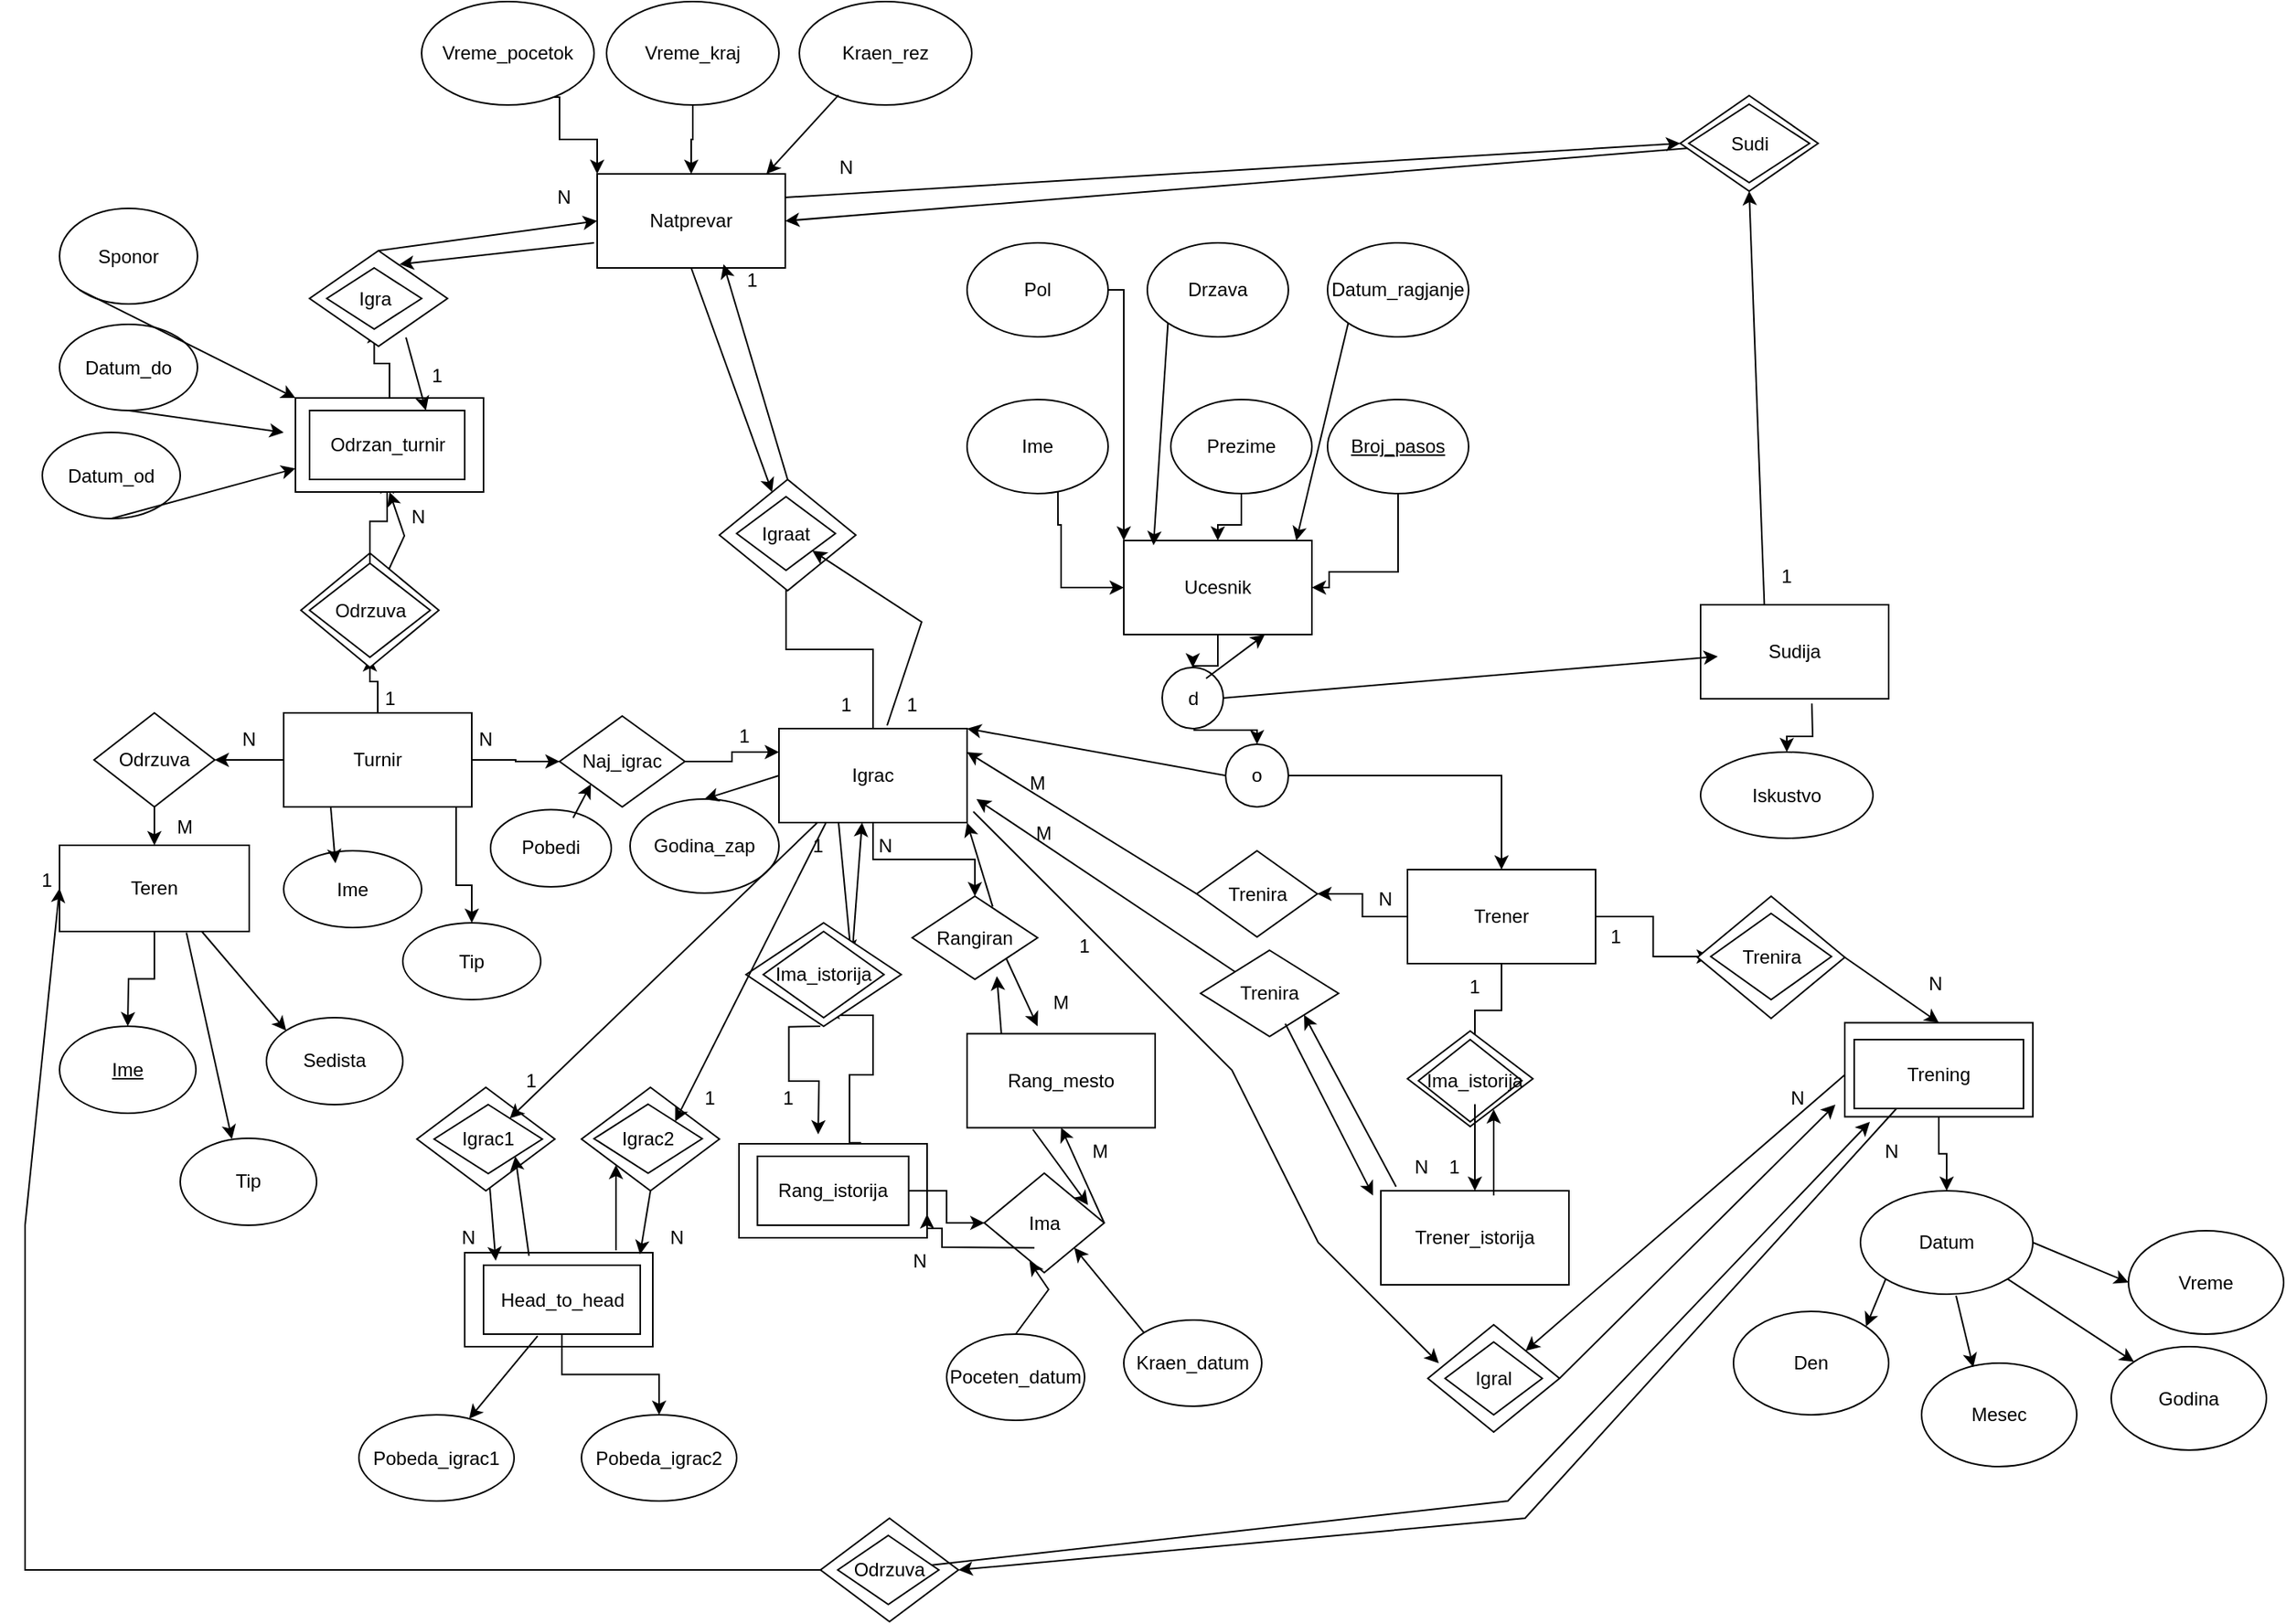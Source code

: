<mxfile version="24.8.3">
  <diagram name="Page-1" id="XAHnvTei2YGS_CoMUAeI">
    <mxGraphModel dx="5060" dy="868" grid="1" gridSize="11" guides="1" tooltips="1" connect="1" arrows="1" fold="1" page="1" pageScale="1" pageWidth="3300" pageHeight="2339" math="0" shadow="0">
      <root>
        <mxCell id="0" />
        <mxCell id="1" parent="0" />
        <mxCell id="8D82hLowt5-AXNt8W5h0-10" value="" style="edgeStyle=orthogonalEdgeStyle;rounded=0;orthogonalLoop=1;jettySize=auto;html=1;" edge="1" parent="1" source="9cVWXjBC3aL5t_oa88PG-2" target="8D82hLowt5-AXNt8W5h0-9">
          <mxGeometry relative="1" as="geometry" />
        </mxCell>
        <mxCell id="9cVWXjBC3aL5t_oa88PG-2" value="Ucesnik" style="rounded=0;whiteSpace=wrap;html=1;" parent="1" vertex="1">
          <mxGeometry x="701" y="344" width="120" height="60" as="geometry" />
        </mxCell>
        <mxCell id="9cVWXjBC3aL5t_oa88PG-13" value="" style="edgeStyle=orthogonalEdgeStyle;rounded=0;orthogonalLoop=1;jettySize=auto;html=1;entryX=0;entryY=0.5;entryDx=0;entryDy=0;exitX=0.644;exitY=0.95;exitDx=0;exitDy=0;exitPerimeter=0;" parent="1" source="9cVWXjBC3aL5t_oa88PG-4" target="9cVWXjBC3aL5t_oa88PG-2" edge="1">
          <mxGeometry relative="1" as="geometry">
            <mxPoint x="646" y="394" as="targetPoint" />
            <Array as="points">
              <mxPoint x="659" y="334" />
              <mxPoint x="661" y="334" />
              <mxPoint x="661" y="374" />
            </Array>
          </mxGeometry>
        </mxCell>
        <mxCell id="9cVWXjBC3aL5t_oa88PG-4" value="Ime" style="ellipse;whiteSpace=wrap;html=1;" parent="1" vertex="1">
          <mxGeometry x="601" y="254" width="90" height="60" as="geometry" />
        </mxCell>
        <mxCell id="9cVWXjBC3aL5t_oa88PG-14" value="" style="edgeStyle=orthogonalEdgeStyle;rounded=0;orthogonalLoop=1;jettySize=auto;html=1;" parent="1" source="9cVWXjBC3aL5t_oa88PG-5" target="9cVWXjBC3aL5t_oa88PG-2" edge="1">
          <mxGeometry relative="1" as="geometry" />
        </mxCell>
        <mxCell id="9cVWXjBC3aL5t_oa88PG-5" value="Prezime" style="ellipse;whiteSpace=wrap;html=1;" parent="1" vertex="1">
          <mxGeometry x="731" y="254" width="90" height="60" as="geometry" />
        </mxCell>
        <mxCell id="9cVWXjBC3aL5t_oa88PG-6" value="Datum_ragjanje" style="ellipse;whiteSpace=wrap;html=1;" parent="1" vertex="1">
          <mxGeometry x="831" y="154" width="90" height="60" as="geometry" />
        </mxCell>
        <mxCell id="9cVWXjBC3aL5t_oa88PG-17" value="" style="edgeStyle=orthogonalEdgeStyle;rounded=0;orthogonalLoop=1;jettySize=auto;html=1;exitX=0.5;exitY=1;exitDx=0;exitDy=0;entryX=1;entryY=0.5;entryDx=0;entryDy=0;" parent="1" source="9cVWXjBC3aL5t_oa88PG-7" target="9cVWXjBC3aL5t_oa88PG-2" edge="1">
          <mxGeometry relative="1" as="geometry">
            <mxPoint x="831" y="374" as="targetPoint" />
            <Array as="points">
              <mxPoint x="876" y="364" />
              <mxPoint x="832" y="364" />
              <mxPoint x="832" y="374" />
            </Array>
          </mxGeometry>
        </mxCell>
        <mxCell id="9cVWXjBC3aL5t_oa88PG-7" value="&lt;u&gt;Broj_pasos&lt;/u&gt;" style="ellipse;whiteSpace=wrap;html=1;strokeColor=#000000;" parent="1" vertex="1">
          <mxGeometry x="831" y="254" width="90" height="60" as="geometry" />
        </mxCell>
        <mxCell id="9cVWXjBC3aL5t_oa88PG-19" value="" style="edgeStyle=orthogonalEdgeStyle;rounded=0;orthogonalLoop=1;jettySize=auto;html=1;entryX=0;entryY=0;entryDx=0;entryDy=0;" parent="1" source="9cVWXjBC3aL5t_oa88PG-8" target="9cVWXjBC3aL5t_oa88PG-2" edge="1">
          <mxGeometry relative="1" as="geometry">
            <Array as="points">
              <mxPoint x="701" y="184" />
            </Array>
          </mxGeometry>
        </mxCell>
        <mxCell id="9cVWXjBC3aL5t_oa88PG-8" value="Pol" style="ellipse;whiteSpace=wrap;html=1;" parent="1" vertex="1">
          <mxGeometry x="601" y="154" width="90" height="60" as="geometry" />
        </mxCell>
        <mxCell id="9cVWXjBC3aL5t_oa88PG-9" value="Drzava" style="ellipse;whiteSpace=wrap;html=1;" parent="1" vertex="1">
          <mxGeometry x="716" y="154" width="90" height="60" as="geometry" />
        </mxCell>
        <mxCell id="9cVWXjBC3aL5t_oa88PG-21" value="" style="endArrow=classic;html=1;rounded=0;exitX=0;exitY=1;exitDx=0;exitDy=0;entryX=0.917;entryY=0;entryDx=0;entryDy=0;entryPerimeter=0;" parent="1" source="9cVWXjBC3aL5t_oa88PG-6" target="9cVWXjBC3aL5t_oa88PG-2" edge="1">
          <mxGeometry width="50" height="50" relative="1" as="geometry">
            <mxPoint x="761" y="364" as="sourcePoint" />
            <mxPoint x="811" y="314" as="targetPoint" />
          </mxGeometry>
        </mxCell>
        <mxCell id="9cVWXjBC3aL5t_oa88PG-22" value="" style="endArrow=classic;html=1;rounded=0;exitX=0;exitY=1;exitDx=0;exitDy=0;entryX=0.158;entryY=0.05;entryDx=0;entryDy=0;entryPerimeter=0;" parent="1" source="9cVWXjBC3aL5t_oa88PG-9" target="9cVWXjBC3aL5t_oa88PG-2" edge="1">
          <mxGeometry width="50" height="50" relative="1" as="geometry">
            <mxPoint x="761" y="364" as="sourcePoint" />
            <mxPoint x="811" y="314" as="targetPoint" />
          </mxGeometry>
        </mxCell>
        <mxCell id="8D82hLowt5-AXNt8W5h0-17" value="" style="edgeStyle=orthogonalEdgeStyle;rounded=0;orthogonalLoop=1;jettySize=auto;html=1;" edge="1" parent="1" source="9cVWXjBC3aL5t_oa88PG-23" target="8D82hLowt5-AXNt8W5h0-16">
          <mxGeometry relative="1" as="geometry" />
        </mxCell>
        <mxCell id="8D82hLowt5-AXNt8W5h0-167" value="" style="edgeStyle=orthogonalEdgeStyle;rounded=0;orthogonalLoop=1;jettySize=auto;html=1;" edge="1" parent="1" source="9cVWXjBC3aL5t_oa88PG-23" target="8D82hLowt5-AXNt8W5h0-166">
          <mxGeometry relative="1" as="geometry" />
        </mxCell>
        <mxCell id="9cVWXjBC3aL5t_oa88PG-23" value="Igrac" style="rounded=0;whiteSpace=wrap;html=1;" parent="1" vertex="1">
          <mxGeometry x="481" y="464" width="120" height="60" as="geometry" />
        </mxCell>
        <mxCell id="8D82hLowt5-AXNt8W5h0-78" value="" style="edgeStyle=orthogonalEdgeStyle;rounded=0;orthogonalLoop=1;jettySize=auto;html=1;" edge="1" parent="1" source="9cVWXjBC3aL5t_oa88PG-24" target="8D82hLowt5-AXNt8W5h0-77">
          <mxGeometry relative="1" as="geometry" />
        </mxCell>
        <mxCell id="8D82hLowt5-AXNt8W5h0-83" value="" style="edgeStyle=orthogonalEdgeStyle;rounded=0;orthogonalLoop=1;jettySize=auto;html=1;" edge="1" parent="1" source="9cVWXjBC3aL5t_oa88PG-24" target="8D82hLowt5-AXNt8W5h0-74">
          <mxGeometry relative="1" as="geometry" />
        </mxCell>
        <mxCell id="8D82hLowt5-AXNt8W5h0-215" value="" style="edgeStyle=orthogonalEdgeStyle;rounded=0;orthogonalLoop=1;jettySize=auto;html=1;" edge="1" parent="1" source="9cVWXjBC3aL5t_oa88PG-24" target="8D82hLowt5-AXNt8W5h0-214">
          <mxGeometry relative="1" as="geometry" />
        </mxCell>
        <mxCell id="9cVWXjBC3aL5t_oa88PG-24" value="Trener" style="rounded=0;whiteSpace=wrap;html=1;" parent="1" vertex="1">
          <mxGeometry x="882" y="554" width="120" height="60" as="geometry" />
        </mxCell>
        <mxCell id="8D82hLowt5-AXNt8W5h0-95" value="" style="edgeStyle=orthogonalEdgeStyle;rounded=0;orthogonalLoop=1;jettySize=auto;html=1;" edge="1" parent="1" target="8D82hLowt5-AXNt8W5h0-94">
          <mxGeometry relative="1" as="geometry">
            <mxPoint x="1140" y="448" as="sourcePoint" />
          </mxGeometry>
        </mxCell>
        <mxCell id="9cVWXjBC3aL5t_oa88PG-25" value="Sudija" style="rounded=0;whiteSpace=wrap;html=1;" parent="1" vertex="1">
          <mxGeometry x="1069" y="385" width="120" height="60" as="geometry" />
        </mxCell>
        <mxCell id="9cVWXjBC3aL5t_oa88PG-26" value="Godina_zap" style="ellipse;whiteSpace=wrap;html=1;" parent="1" vertex="1">
          <mxGeometry x="386" y="509" width="95" height="60" as="geometry" />
        </mxCell>
        <mxCell id="8D82hLowt5-AXNt8W5h0-4" value="" style="edgeStyle=orthogonalEdgeStyle;rounded=0;orthogonalLoop=1;jettySize=auto;html=1;" edge="1" parent="1" source="8D82hLowt5-AXNt8W5h0-1" target="9cVWXjBC3aL5t_oa88PG-24">
          <mxGeometry relative="1" as="geometry" />
        </mxCell>
        <mxCell id="8D82hLowt5-AXNt8W5h0-1" value="o" style="ellipse;whiteSpace=wrap;html=1;aspect=fixed;" vertex="1" parent="1">
          <mxGeometry x="766" y="474" width="40" height="40" as="geometry" />
        </mxCell>
        <mxCell id="8D82hLowt5-AXNt8W5h0-5" value="" style="endArrow=classic;html=1;rounded=0;exitX=0;exitY=0.5;exitDx=0;exitDy=0;entryX=1;entryY=0;entryDx=0;entryDy=0;" edge="1" parent="1" source="8D82hLowt5-AXNt8W5h0-1" target="9cVWXjBC3aL5t_oa88PG-23">
          <mxGeometry width="50" height="50" relative="1" as="geometry">
            <mxPoint x="521" y="444" as="sourcePoint" />
            <mxPoint x="571" y="394" as="targetPoint" />
          </mxGeometry>
        </mxCell>
        <mxCell id="8D82hLowt5-AXNt8W5h0-6" value="" style="endArrow=classic;html=1;rounded=0;exitX=1;exitY=0.5;exitDx=0;exitDy=0;entryX=0;entryY=0.5;entryDx=0;entryDy=0;" edge="1" parent="1" source="8D82hLowt5-AXNt8W5h0-9">
          <mxGeometry width="50" height="50" relative="1" as="geometry">
            <mxPoint x="521" y="444" as="sourcePoint" />
            <mxPoint x="1080" y="418" as="targetPoint" />
          </mxGeometry>
        </mxCell>
        <mxCell id="8D82hLowt5-AXNt8W5h0-15" value="" style="edgeStyle=orthogonalEdgeStyle;rounded=0;orthogonalLoop=1;jettySize=auto;html=1;" edge="1" parent="1" source="8D82hLowt5-AXNt8W5h0-9" target="8D82hLowt5-AXNt8W5h0-1">
          <mxGeometry relative="1" as="geometry">
            <Array as="points">
              <mxPoint x="746" y="445" />
              <mxPoint x="746" y="465" />
            </Array>
          </mxGeometry>
        </mxCell>
        <mxCell id="8D82hLowt5-AXNt8W5h0-9" value="d" style="ellipse;whiteSpace=wrap;html=1;aspect=fixed;" vertex="1" parent="1">
          <mxGeometry x="725.5" y="425" width="39" height="39" as="geometry" />
        </mxCell>
        <mxCell id="8D82hLowt5-AXNt8W5h0-16" value="Rangiran" style="rhombus;whiteSpace=wrap;html=1;" vertex="1" parent="1">
          <mxGeometry x="566" y="571" width="80" height="53" as="geometry" />
        </mxCell>
        <mxCell id="8D82hLowt5-AXNt8W5h0-18" value="" style="endArrow=classic;html=1;rounded=0;exitX=0;exitY=0.5;exitDx=0;exitDy=0;entryX=0.5;entryY=0;entryDx=0;entryDy=0;" edge="1" parent="1" source="9cVWXjBC3aL5t_oa88PG-23" target="9cVWXjBC3aL5t_oa88PG-26">
          <mxGeometry width="50" height="50" relative="1" as="geometry">
            <mxPoint x="750" y="581" as="sourcePoint" />
            <mxPoint x="800" y="531" as="targetPoint" />
          </mxGeometry>
        </mxCell>
        <mxCell id="8D82hLowt5-AXNt8W5h0-26" value="" style="endArrow=classic;html=1;rounded=0;exitX=1;exitY=1;exitDx=0;exitDy=0;entryX=0.25;entryY=1;entryDx=0;entryDy=0;" edge="1" parent="1" source="8D82hLowt5-AXNt8W5h0-16" target="8D82hLowt5-AXNt8W5h0-30">
          <mxGeometry width="50" height="50" relative="1" as="geometry">
            <mxPoint x="750" y="581" as="sourcePoint" />
            <mxPoint x="666" y="654.25" as="targetPoint" />
          </mxGeometry>
        </mxCell>
        <mxCell id="8D82hLowt5-AXNt8W5h0-28" value="" style="endArrow=classic;html=1;rounded=0;exitX=0.183;exitY=0.015;exitDx=0;exitDy=0;exitPerimeter=0;" edge="1" parent="1" source="8D82hLowt5-AXNt8W5h0-32">
          <mxGeometry width="50" height="50" relative="1" as="geometry">
            <mxPoint x="651" y="663" as="sourcePoint" />
            <mxPoint x="620" y="622" as="targetPoint" />
          </mxGeometry>
        </mxCell>
        <mxCell id="8D82hLowt5-AXNt8W5h0-30" value="M" style="text;html=1;align=center;verticalAlign=middle;whiteSpace=wrap;rounded=0;" vertex="1" parent="1">
          <mxGeometry x="631" y="624" width="60" height="30" as="geometry" />
        </mxCell>
        <mxCell id="8D82hLowt5-AXNt8W5h0-31" value="N" style="text;html=1;align=center;verticalAlign=middle;whiteSpace=wrap;rounded=0;" vertex="1" parent="1">
          <mxGeometry x="519" y="524" width="60" height="30" as="geometry" />
        </mxCell>
        <mxCell id="8D82hLowt5-AXNt8W5h0-32" value="Rang_mesto" style="rounded=0;whiteSpace=wrap;html=1;" vertex="1" parent="1">
          <mxGeometry x="601" y="658.75" width="120" height="60" as="geometry" />
        </mxCell>
        <mxCell id="8D82hLowt5-AXNt8W5h0-39" value="" style="edgeStyle=orthogonalEdgeStyle;rounded=0;orthogonalLoop=1;jettySize=auto;html=1;" edge="1" parent="1">
          <mxGeometry relative="1" as="geometry">
            <mxPoint x="507.333" y="653.945" as="sourcePoint" />
            <mxPoint x="506" y="723" as="targetPoint" />
          </mxGeometry>
        </mxCell>
        <mxCell id="8D82hLowt5-AXNt8W5h0-38" value="" style="endArrow=classic;html=1;rounded=0;entryX=0.5;entryY=0;entryDx=0;entryDy=0;exitX=0;exitY=0;exitDx=0;exitDy=0;" edge="1" parent="1" source="8D82hLowt5-AXNt8W5h0-31">
          <mxGeometry width="50" height="50" relative="1" as="geometry">
            <mxPoint x="522" y="553" as="sourcePoint" />
            <mxPoint x="527" y="608" as="targetPoint" />
          </mxGeometry>
        </mxCell>
        <mxCell id="8D82hLowt5-AXNt8W5h0-40" value="" style="edgeStyle=orthogonalEdgeStyle;rounded=0;orthogonalLoop=1;jettySize=auto;html=1;exitX=0.649;exitY=-0.011;exitDx=0;exitDy=0;exitPerimeter=0;entryX=0.544;entryY=0.83;entryDx=0;entryDy=0;entryPerimeter=0;" edge="1" parent="1" source="8D82hLowt5-AXNt8W5h0-52">
          <mxGeometry relative="1" as="geometry">
            <mxPoint x="526" y="661" as="sourcePoint" />
            <mxPoint x="510.77" y="644.99" as="targetPoint" />
            <Array as="points">
              <mxPoint x="526" y="728" />
              <mxPoint x="526" y="685" />
              <mxPoint x="541" y="685" />
              <mxPoint x="541" y="647" />
              <mxPoint x="519" y="647" />
            </Array>
          </mxGeometry>
        </mxCell>
        <mxCell id="8D82hLowt5-AXNt8W5h0-43" value="" style="endArrow=classic;html=1;rounded=0;entryX=0.25;entryY=0;entryDx=0;entryDy=0;exitX=1;exitY=0;exitDx=0;exitDy=0;" edge="1" parent="1" target="8D82hLowt5-AXNt8W5h0-31">
          <mxGeometry width="50" height="50" relative="1" as="geometry">
            <mxPoint x="527.25" y="614.25" as="sourcePoint" />
            <mxPoint x="538" y="619" as="targetPoint" />
          </mxGeometry>
        </mxCell>
        <mxCell id="8D82hLowt5-AXNt8W5h0-44" value="1" style="text;html=1;align=center;verticalAlign=middle;whiteSpace=wrap;rounded=0;" vertex="1" parent="1">
          <mxGeometry x="475.5" y="524" width="60" height="30" as="geometry" />
        </mxCell>
        <mxCell id="8D82hLowt5-AXNt8W5h0-45" value="1" style="text;html=1;align=center;verticalAlign=middle;whiteSpace=wrap;rounded=0;" vertex="1" parent="1">
          <mxGeometry x="456.5" y="685" width="60" height="30" as="geometry" />
        </mxCell>
        <mxCell id="8D82hLowt5-AXNt8W5h0-52" value="" style="rounded=0;whiteSpace=wrap;html=1;" vertex="1" parent="1">
          <mxGeometry x="455.5" y="729" width="120" height="60" as="geometry" />
        </mxCell>
        <mxCell id="8D82hLowt5-AXNt8W5h0-55" value="" style="edgeStyle=orthogonalEdgeStyle;rounded=0;orthogonalLoop=1;jettySize=auto;html=1;" edge="1" parent="1" source="8D82hLowt5-AXNt8W5h0-53" target="8D82hLowt5-AXNt8W5h0-54">
          <mxGeometry relative="1" as="geometry" />
        </mxCell>
        <mxCell id="8D82hLowt5-AXNt8W5h0-53" value="Rang_istorija" style="rounded=0;whiteSpace=wrap;html=1;" vertex="1" parent="1">
          <mxGeometry x="467.25" y="737" width="96.5" height="44" as="geometry" />
        </mxCell>
        <mxCell id="8D82hLowt5-AXNt8W5h0-54" value="Ima" style="rhombus;whiteSpace=wrap;html=1;" vertex="1" parent="1">
          <mxGeometry x="612" y="747.75" width="76.5" height="63.5" as="geometry" />
        </mxCell>
        <mxCell id="8D82hLowt5-AXNt8W5h0-56" value="" style="endArrow=classic;html=1;rounded=0;exitX=1;exitY=0.5;exitDx=0;exitDy=0;entryX=0.5;entryY=1;entryDx=0;entryDy=0;" edge="1" parent="1" source="8D82hLowt5-AXNt8W5h0-54" target="8D82hLowt5-AXNt8W5h0-32">
          <mxGeometry width="50" height="50" relative="1" as="geometry">
            <mxPoint x="882" y="658" as="sourcePoint" />
            <mxPoint x="932" y="608" as="targetPoint" />
          </mxGeometry>
        </mxCell>
        <mxCell id="8D82hLowt5-AXNt8W5h0-57" value="" style="endArrow=classic;html=1;rounded=0;exitX=0.642;exitY=0.126;exitDx=0;exitDy=0;exitPerimeter=0;entryX=1;entryY=1;entryDx=0;entryDy=0;" edge="1" parent="1" source="8D82hLowt5-AXNt8W5h0-16" target="9cVWXjBC3aL5t_oa88PG-23">
          <mxGeometry width="50" height="50" relative="1" as="geometry">
            <mxPoint x="882" y="658" as="sourcePoint" />
            <mxPoint x="932" y="608" as="targetPoint" />
          </mxGeometry>
        </mxCell>
        <mxCell id="8D82hLowt5-AXNt8W5h0-58" value="" style="endArrow=classic;html=1;rounded=0;exitX=0.35;exitY=1.019;exitDx=0;exitDy=0;entryX=0.865;entryY=0.32;entryDx=0;entryDy=0;exitPerimeter=0;entryPerimeter=0;" edge="1" parent="1" source="8D82hLowt5-AXNt8W5h0-32" target="8D82hLowt5-AXNt8W5h0-54">
          <mxGeometry width="50" height="50" relative="1" as="geometry">
            <mxPoint x="712" y="783" as="sourcePoint" />
            <mxPoint x="733" y="732" as="targetPoint" />
          </mxGeometry>
        </mxCell>
        <mxCell id="8D82hLowt5-AXNt8W5h0-59" value="" style="edgeStyle=orthogonalEdgeStyle;rounded=0;orthogonalLoop=1;jettySize=auto;html=1;entryX=1;entryY=0.75;entryDx=0;entryDy=0;exitX=0;exitY=1;exitDx=0;exitDy=0;" edge="1" parent="1" source="8D82hLowt5-AXNt8W5h0-54" target="8D82hLowt5-AXNt8W5h0-52">
          <mxGeometry relative="1" as="geometry">
            <mxPoint x="552" y="817" as="sourcePoint" />
            <mxPoint x="636" y="783" as="targetPoint" />
            <Array as="points">
              <mxPoint x="644" y="795" />
              <mxPoint x="585" y="795" />
              <mxPoint x="585" y="783" />
              <mxPoint x="575" y="783" />
            </Array>
          </mxGeometry>
        </mxCell>
        <mxCell id="8D82hLowt5-AXNt8W5h0-61" value="N" style="text;html=1;align=center;verticalAlign=middle;whiteSpace=wrap;rounded=0;" vertex="1" parent="1">
          <mxGeometry x="541" y="789" width="60" height="30" as="geometry" />
        </mxCell>
        <mxCell id="8D82hLowt5-AXNt8W5h0-63" value="M" style="text;html=1;align=center;verticalAlign=middle;whiteSpace=wrap;rounded=0;" vertex="1" parent="1">
          <mxGeometry x="656" y="718.75" width="60" height="30" as="geometry" />
        </mxCell>
        <mxCell id="8D82hLowt5-AXNt8W5h0-64" value="" style="endArrow=classic;html=1;rounded=0;entryX=0.75;entryY=1;entryDx=0;entryDy=0;exitX=0.718;exitY=0.179;exitDx=0;exitDy=0;exitPerimeter=0;" edge="1" parent="1" source="8D82hLowt5-AXNt8W5h0-9" target="9cVWXjBC3aL5t_oa88PG-2">
          <mxGeometry width="50" height="50" relative="1" as="geometry">
            <mxPoint x="882" y="658" as="sourcePoint" />
            <mxPoint x="932" y="608" as="targetPoint" />
          </mxGeometry>
        </mxCell>
        <mxCell id="8D82hLowt5-AXNt8W5h0-65" value="Poceten_datum" style="ellipse;whiteSpace=wrap;html=1;" vertex="1" parent="1">
          <mxGeometry x="588" y="850.5" width="88" height="55" as="geometry" />
        </mxCell>
        <mxCell id="8D82hLowt5-AXNt8W5h0-66" value="Kraen_datum" style="ellipse;whiteSpace=wrap;html=1;" vertex="1" parent="1">
          <mxGeometry x="701" y="841.5" width="88" height="55" as="geometry" />
        </mxCell>
        <mxCell id="8D82hLowt5-AXNt8W5h0-67" value="" style="endArrow=classic;html=1;rounded=0;entryX=1;entryY=1;entryDx=0;entryDy=0;exitX=0;exitY=0;exitDx=0;exitDy=0;" edge="1" parent="1" source="8D82hLowt5-AXNt8W5h0-66" target="8D82hLowt5-AXNt8W5h0-54">
          <mxGeometry width="50" height="50" relative="1" as="geometry">
            <mxPoint x="882" y="658" as="sourcePoint" />
            <mxPoint x="932" y="608" as="targetPoint" />
          </mxGeometry>
        </mxCell>
        <mxCell id="8D82hLowt5-AXNt8W5h0-68" value="" style="endArrow=classic;html=1;rounded=0;entryX=0.377;entryY=0.887;entryDx=0;entryDy=0;entryPerimeter=0;exitX=0.5;exitY=0;exitDx=0;exitDy=0;" edge="1" parent="1" source="8D82hLowt5-AXNt8W5h0-65" target="8D82hLowt5-AXNt8W5h0-54">
          <mxGeometry width="50" height="50" relative="1" as="geometry">
            <mxPoint x="650.629" y="828.534" as="sourcePoint" />
            <mxPoint x="640" y="804" as="targetPoint" />
            <Array as="points">
              <mxPoint x="653" y="822" />
            </Array>
          </mxGeometry>
        </mxCell>
        <mxCell id="8D82hLowt5-AXNt8W5h0-69" value="" style="rhombus;whiteSpace=wrap;html=1;" vertex="1" parent="1">
          <mxGeometry x="460" y="588" width="99" height="66" as="geometry" />
        </mxCell>
        <mxCell id="8D82hLowt5-AXNt8W5h0-70" value="Ima_istorija" style="rhombus;whiteSpace=wrap;html=1;" vertex="1" parent="1">
          <mxGeometry x="471" y="593.5" width="77" height="55" as="geometry" />
        </mxCell>
        <mxCell id="8D82hLowt5-AXNt8W5h0-71" value="" style="rhombus;whiteSpace=wrap;html=1;" vertex="1" parent="1">
          <mxGeometry x="882" y="657" width="80" height="61" as="geometry" />
        </mxCell>
        <mxCell id="8D82hLowt5-AXNt8W5h0-72" value="" style="rhombus;whiteSpace=wrap;html=1;" vertex="1" parent="1">
          <mxGeometry x="889" y="662.5" width="66" height="52.5" as="geometry" />
        </mxCell>
        <mxCell id="8D82hLowt5-AXNt8W5h0-84" value="" style="edgeStyle=orthogonalEdgeStyle;rounded=0;orthogonalLoop=1;jettySize=auto;html=1;" edge="1" parent="1" source="8D82hLowt5-AXNt8W5h0-74" target="8D82hLowt5-AXNt8W5h0-75">
          <mxGeometry relative="1" as="geometry" />
        </mxCell>
        <mxCell id="8D82hLowt5-AXNt8W5h0-74" value="Ima_istorija" style="text;html=1;align=center;verticalAlign=middle;whiteSpace=wrap;rounded=0;" vertex="1" parent="1">
          <mxGeometry x="895" y="673.75" width="60" height="30" as="geometry" />
        </mxCell>
        <mxCell id="8D82hLowt5-AXNt8W5h0-75" value="Trener_istorija" style="rounded=0;whiteSpace=wrap;html=1;" vertex="1" parent="1">
          <mxGeometry x="865" y="759" width="120" height="60" as="geometry" />
        </mxCell>
        <mxCell id="8D82hLowt5-AXNt8W5h0-76" value="Trenira&lt;span style=&quot;color: rgba(0, 0, 0, 0); font-family: monospace; font-size: 0px; text-align: start; text-wrap-mode: nowrap;&quot;&gt;%3CmxGraphModel%3E%3Croot%3E%3CmxCell%20id%3D%220%22%2F%3E%3CmxCell%20id%3D%221%22%20parent%3D%220%22%2F%3E%3CmxCell%20id%3D%222%22%20value%3D%22%22%20style%3D%22rhombus%3BwhiteSpace%3Dwrap%3Bhtml%3D1%3B%22%20vertex%3D%221%22%20parent%3D%221%22%3E%3CmxGeometry%20x%3D%22550%22%20y%3D%22583%22%20width%3D%2280%22%20height%3D%2280%22%20as%3D%22geometry%22%2F%3E%3C%2FmxCell%3E%3C%2Froot%3E%3C%2FmxGraphModel%3E&lt;/span&gt;" style="rhombus;whiteSpace=wrap;html=1;" vertex="1" parent="1">
          <mxGeometry x="750" y="605.5" width="88" height="55" as="geometry" />
        </mxCell>
        <mxCell id="8D82hLowt5-AXNt8W5h0-77" value="Trenira" style="rhombus;whiteSpace=wrap;html=1;" vertex="1" parent="1">
          <mxGeometry x="747.5" y="542" width="77" height="55" as="geometry" />
        </mxCell>
        <mxCell id="8D82hLowt5-AXNt8W5h0-80" value="" style="endArrow=classic;html=1;rounded=0;exitX=0;exitY=0.5;exitDx=0;exitDy=0;entryX=1;entryY=0.25;entryDx=0;entryDy=0;" edge="1" parent="1" source="8D82hLowt5-AXNt8W5h0-77" target="9cVWXjBC3aL5t_oa88PG-23">
          <mxGeometry width="50" height="50" relative="1" as="geometry">
            <mxPoint x="882" y="658" as="sourcePoint" />
            <mxPoint x="932" y="608" as="targetPoint" />
          </mxGeometry>
        </mxCell>
        <mxCell id="8D82hLowt5-AXNt8W5h0-81" value="N" style="text;html=1;align=center;verticalAlign=middle;whiteSpace=wrap;rounded=0;" vertex="1" parent="1">
          <mxGeometry x="838" y="558" width="60" height="30" as="geometry" />
        </mxCell>
        <mxCell id="8D82hLowt5-AXNt8W5h0-82" value="M" style="text;html=1;align=center;verticalAlign=middle;whiteSpace=wrap;rounded=0;" vertex="1" parent="1">
          <mxGeometry x="616" y="484" width="60" height="30" as="geometry" />
        </mxCell>
        <mxCell id="8D82hLowt5-AXNt8W5h0-85" value="" style="endArrow=classic;html=1;rounded=0;exitX=0.6;exitY=0.05;exitDx=0;exitDy=0;exitPerimeter=0;" edge="1" parent="1" source="8D82hLowt5-AXNt8W5h0-75">
          <mxGeometry width="50" height="50" relative="1" as="geometry">
            <mxPoint x="882" y="658" as="sourcePoint" />
            <mxPoint x="937" y="707" as="targetPoint" />
          </mxGeometry>
        </mxCell>
        <mxCell id="8D82hLowt5-AXNt8W5h0-86" value="1" style="text;html=1;align=center;verticalAlign=middle;whiteSpace=wrap;rounded=0;" vertex="1" parent="1">
          <mxGeometry x="895" y="614" width="60" height="30" as="geometry" />
        </mxCell>
        <mxCell id="8D82hLowt5-AXNt8W5h0-87" value="1" style="text;html=1;align=center;verticalAlign=middle;whiteSpace=wrap;rounded=0;" vertex="1" parent="1">
          <mxGeometry x="882" y="729" width="60" height="30" as="geometry" />
        </mxCell>
        <mxCell id="8D82hLowt5-AXNt8W5h0-88" value="" style="endArrow=classic;html=1;rounded=0;exitX=0.081;exitY=-0.044;exitDx=0;exitDy=0;exitPerimeter=0;entryX=1;entryY=1;entryDx=0;entryDy=0;" edge="1" parent="1" source="8D82hLowt5-AXNt8W5h0-75" target="8D82hLowt5-AXNt8W5h0-76">
          <mxGeometry width="50" height="50" relative="1" as="geometry">
            <mxPoint x="882" y="658" as="sourcePoint" />
            <mxPoint x="932" y="608" as="targetPoint" />
          </mxGeometry>
        </mxCell>
        <mxCell id="8D82hLowt5-AXNt8W5h0-89" value="" style="endArrow=classic;html=1;rounded=0;exitX=0.614;exitY=0.852;exitDx=0;exitDy=0;exitPerimeter=0;" edge="1" parent="1" source="8D82hLowt5-AXNt8W5h0-76">
          <mxGeometry width="50" height="50" relative="1" as="geometry">
            <mxPoint x="886" y="767" as="sourcePoint" />
            <mxPoint x="860" y="762" as="targetPoint" />
          </mxGeometry>
        </mxCell>
        <mxCell id="8D82hLowt5-AXNt8W5h0-90" value="" style="endArrow=classic;html=1;rounded=0;exitX=0;exitY=0;exitDx=0;exitDy=0;" edge="1" parent="1" source="8D82hLowt5-AXNt8W5h0-76">
          <mxGeometry width="50" height="50" relative="1" as="geometry">
            <mxPoint x="716" y="644" as="sourcePoint" />
            <mxPoint x="607" y="509" as="targetPoint" />
          </mxGeometry>
        </mxCell>
        <mxCell id="8D82hLowt5-AXNt8W5h0-92" value="N" style="text;html=1;align=center;verticalAlign=middle;whiteSpace=wrap;rounded=0;" vertex="1" parent="1">
          <mxGeometry x="861" y="729" width="60" height="30" as="geometry" />
        </mxCell>
        <mxCell id="8D82hLowt5-AXNt8W5h0-93" value="M" style="text;html=1;align=center;verticalAlign=middle;whiteSpace=wrap;rounded=0;" vertex="1" parent="1">
          <mxGeometry x="620.25" y="515.75" width="60" height="30" as="geometry" />
        </mxCell>
        <mxCell id="8D82hLowt5-AXNt8W5h0-94" value="Iskustvo" style="ellipse;whiteSpace=wrap;html=1;" vertex="1" parent="1">
          <mxGeometry x="1069" y="479" width="110" height="55" as="geometry" />
        </mxCell>
        <mxCell id="8D82hLowt5-AXNt8W5h0-100" value="" style="edgeStyle=orthogonalEdgeStyle;rounded=0;orthogonalLoop=1;jettySize=auto;html=1;" edge="1" parent="1" source="8D82hLowt5-AXNt8W5h0-96" target="8D82hLowt5-AXNt8W5h0-99">
          <mxGeometry relative="1" as="geometry">
            <Array as="points">
              <mxPoint x="275" y="564" />
              <mxPoint x="285" y="564" />
            </Array>
          </mxGeometry>
        </mxCell>
        <mxCell id="8D82hLowt5-AXNt8W5h0-104" value="" style="edgeStyle=orthogonalEdgeStyle;rounded=0;orthogonalLoop=1;jettySize=auto;html=1;" edge="1" parent="1" source="8D82hLowt5-AXNt8W5h0-96" target="8D82hLowt5-AXNt8W5h0-103">
          <mxGeometry relative="1" as="geometry" />
        </mxCell>
        <mxCell id="8D82hLowt5-AXNt8W5h0-115" value="" style="edgeStyle=orthogonalEdgeStyle;rounded=0;orthogonalLoop=1;jettySize=auto;html=1;" edge="1" parent="1" source="8D82hLowt5-AXNt8W5h0-96" target="8D82hLowt5-AXNt8W5h0-110">
          <mxGeometry relative="1" as="geometry" />
        </mxCell>
        <mxCell id="8D82hLowt5-AXNt8W5h0-128" value="" style="edgeStyle=orthogonalEdgeStyle;rounded=0;orthogonalLoop=1;jettySize=auto;html=1;" edge="1" parent="1" source="8D82hLowt5-AXNt8W5h0-96" target="8D82hLowt5-AXNt8W5h0-126">
          <mxGeometry relative="1" as="geometry" />
        </mxCell>
        <mxCell id="8D82hLowt5-AXNt8W5h0-96" value="Turnir" style="rounded=0;whiteSpace=wrap;html=1;" vertex="1" parent="1">
          <mxGeometry x="165" y="454" width="120" height="60" as="geometry" />
        </mxCell>
        <mxCell id="8D82hLowt5-AXNt8W5h0-97" value="Ime" style="ellipse;whiteSpace=wrap;html=1;" vertex="1" parent="1">
          <mxGeometry x="165" y="542" width="88" height="49" as="geometry" />
        </mxCell>
        <mxCell id="8D82hLowt5-AXNt8W5h0-99" value="Tip" style="ellipse;whiteSpace=wrap;html=1;" vertex="1" parent="1">
          <mxGeometry x="241" y="588" width="88" height="49" as="geometry" />
        </mxCell>
        <mxCell id="8D82hLowt5-AXNt8W5h0-101" value="" style="endArrow=classic;html=1;rounded=0;exitX=0.25;exitY=1;exitDx=0;exitDy=0;" edge="1" parent="1" source="8D82hLowt5-AXNt8W5h0-96">
          <mxGeometry width="50" height="50" relative="1" as="geometry">
            <mxPoint x="187" y="462" as="sourcePoint" />
            <mxPoint x="198" y="550" as="targetPoint" />
          </mxGeometry>
        </mxCell>
        <mxCell id="8D82hLowt5-AXNt8W5h0-102" style="edgeStyle=orthogonalEdgeStyle;rounded=0;orthogonalLoop=1;jettySize=auto;html=1;exitX=0.5;exitY=1;exitDx=0;exitDy=0;" edge="1" parent="1" source="8D82hLowt5-AXNt8W5h0-99" target="8D82hLowt5-AXNt8W5h0-99">
          <mxGeometry relative="1" as="geometry" />
        </mxCell>
        <mxCell id="8D82hLowt5-AXNt8W5h0-105" value="" style="edgeStyle=orthogonalEdgeStyle;rounded=0;orthogonalLoop=1;jettySize=auto;html=1;entryX=0;entryY=0.25;entryDx=0;entryDy=0;" edge="1" parent="1" source="8D82hLowt5-AXNt8W5h0-103" target="9cVWXjBC3aL5t_oa88PG-23">
          <mxGeometry relative="1" as="geometry" />
        </mxCell>
        <mxCell id="8D82hLowt5-AXNt8W5h0-103" value="Naj_igrac" style="rhombus;whiteSpace=wrap;html=1;" vertex="1" parent="1">
          <mxGeometry x="341" y="456" width="80" height="58" as="geometry" />
        </mxCell>
        <mxCell id="8D82hLowt5-AXNt8W5h0-106" value="Pobedi" style="ellipse;whiteSpace=wrap;html=1;" vertex="1" parent="1">
          <mxGeometry x="297" y="515.75" width="77" height="49.25" as="geometry" />
        </mxCell>
        <mxCell id="8D82hLowt5-AXNt8W5h0-107" value="" style="endArrow=classic;html=1;rounded=0;entryX=0;entryY=1;entryDx=0;entryDy=0;exitX=0.684;exitY=0.107;exitDx=0;exitDy=0;exitPerimeter=0;" edge="1" parent="1" source="8D82hLowt5-AXNt8W5h0-106" target="8D82hLowt5-AXNt8W5h0-103">
          <mxGeometry width="50" height="50" relative="1" as="geometry">
            <mxPoint x="561" y="677" as="sourcePoint" />
            <mxPoint x="611" y="627" as="targetPoint" />
          </mxGeometry>
        </mxCell>
        <mxCell id="8D82hLowt5-AXNt8W5h0-108" value="1" style="text;html=1;align=center;verticalAlign=middle;whiteSpace=wrap;rounded=0;" vertex="1" parent="1">
          <mxGeometry x="429" y="454" width="60" height="30" as="geometry" />
        </mxCell>
        <mxCell id="8D82hLowt5-AXNt8W5h0-109" value="N" style="text;html=1;align=center;verticalAlign=middle;whiteSpace=wrap;rounded=0;" vertex="1" parent="1">
          <mxGeometry x="264" y="456" width="60" height="30" as="geometry" />
        </mxCell>
        <mxCell id="8D82hLowt5-AXNt8W5h0-110" value="Odrzuva" style="rhombus;whiteSpace=wrap;html=1;" vertex="1" parent="1">
          <mxGeometry x="44" y="454" width="77" height="60" as="geometry" />
        </mxCell>
        <mxCell id="8D82hLowt5-AXNt8W5h0-117" value="" style="edgeStyle=orthogonalEdgeStyle;rounded=0;orthogonalLoop=1;jettySize=auto;html=1;" edge="1" parent="1" source="8D82hLowt5-AXNt8W5h0-112">
          <mxGeometry relative="1" as="geometry">
            <mxPoint x="65.5" y="654" as="targetPoint" />
          </mxGeometry>
        </mxCell>
        <mxCell id="8D82hLowt5-AXNt8W5h0-112" value="Teren" style="rounded=0;whiteSpace=wrap;html=1;" vertex="1" parent="1">
          <mxGeometry x="22" y="538.5" width="121" height="55" as="geometry" />
        </mxCell>
        <mxCell id="8D82hLowt5-AXNt8W5h0-113" value="Tip" style="ellipse;whiteSpace=wrap;html=1;" vertex="1" parent="1">
          <mxGeometry x="99" y="725.5" width="87" height="55.5" as="geometry" />
        </mxCell>
        <mxCell id="8D82hLowt5-AXNt8W5h0-114" value="Sedista" style="ellipse;whiteSpace=wrap;html=1;" vertex="1" parent="1">
          <mxGeometry x="154" y="648.5" width="87" height="55.5" as="geometry" />
        </mxCell>
        <mxCell id="8D82hLowt5-AXNt8W5h0-116" value="" style="endArrow=classic;html=1;rounded=0;exitX=0.5;exitY=1;exitDx=0;exitDy=0;entryX=0.5;entryY=0;entryDx=0;entryDy=0;" edge="1" parent="1" source="8D82hLowt5-AXNt8W5h0-110" target="8D82hLowt5-AXNt8W5h0-112">
          <mxGeometry width="50" height="50" relative="1" as="geometry">
            <mxPoint x="374" y="578" as="sourcePoint" />
            <mxPoint x="424" y="528" as="targetPoint" />
          </mxGeometry>
        </mxCell>
        <mxCell id="8D82hLowt5-AXNt8W5h0-118" value="" style="endArrow=classic;html=1;rounded=0;exitX=0.669;exitY=1.015;exitDx=0;exitDy=0;exitPerimeter=0;entryX=0.379;entryY=0.009;entryDx=0;entryDy=0;entryPerimeter=0;" edge="1" parent="1" source="8D82hLowt5-AXNt8W5h0-112" target="8D82hLowt5-AXNt8W5h0-113">
          <mxGeometry width="50" height="50" relative="1" as="geometry">
            <mxPoint x="374" y="578" as="sourcePoint" />
            <mxPoint x="424" y="528" as="targetPoint" />
          </mxGeometry>
        </mxCell>
        <mxCell id="8D82hLowt5-AXNt8W5h0-119" value="" style="endArrow=classic;html=1;rounded=0;exitX=0.75;exitY=1;exitDx=0;exitDy=0;entryX=0;entryY=0;entryDx=0;entryDy=0;" edge="1" parent="1" source="8D82hLowt5-AXNt8W5h0-112" target="8D82hLowt5-AXNt8W5h0-114">
          <mxGeometry width="50" height="50" relative="1" as="geometry">
            <mxPoint x="114" y="605" as="sourcePoint" />
            <mxPoint x="143" y="737" as="targetPoint" />
          </mxGeometry>
        </mxCell>
        <mxCell id="8D82hLowt5-AXNt8W5h0-120" value="N" style="text;html=1;align=center;verticalAlign=middle;whiteSpace=wrap;rounded=0;" vertex="1" parent="1">
          <mxGeometry x="112.5" y="456" width="60" height="30" as="geometry" />
        </mxCell>
        <mxCell id="8D82hLowt5-AXNt8W5h0-121" value="M" style="text;html=1;align=center;verticalAlign=middle;whiteSpace=wrap;rounded=0;" vertex="1" parent="1">
          <mxGeometry x="72" y="512" width="60" height="30" as="geometry" />
        </mxCell>
        <mxCell id="8D82hLowt5-AXNt8W5h0-122" value="&lt;u&gt;Ime&lt;/u&gt;" style="ellipse;whiteSpace=wrap;html=1;" vertex="1" parent="1">
          <mxGeometry x="22" y="654" width="87" height="55.5" as="geometry" />
        </mxCell>
        <mxCell id="8D82hLowt5-AXNt8W5h0-124" value="" style="rhombus;whiteSpace=wrap;html=1;" vertex="1" parent="1">
          <mxGeometry x="176" y="352" width="88" height="73" as="geometry" />
        </mxCell>
        <mxCell id="8D82hLowt5-AXNt8W5h0-131" value="" style="edgeStyle=orthogonalEdgeStyle;rounded=0;orthogonalLoop=1;jettySize=auto;html=1;" edge="1" parent="1" source="8D82hLowt5-AXNt8W5h0-126" target="8D82hLowt5-AXNt8W5h0-130">
          <mxGeometry relative="1" as="geometry" />
        </mxCell>
        <mxCell id="8D82hLowt5-AXNt8W5h0-126" value="Odrzuva" style="rhombus;whiteSpace=wrap;html=1;" vertex="1" parent="1">
          <mxGeometry x="181.5" y="358.5" width="77" height="60" as="geometry" />
        </mxCell>
        <mxCell id="8D82hLowt5-AXNt8W5h0-145" value="" style="edgeStyle=orthogonalEdgeStyle;rounded=0;orthogonalLoop=1;jettySize=auto;html=1;" edge="1" parent="1" source="8D82hLowt5-AXNt8W5h0-129" target="8D82hLowt5-AXNt8W5h0-144">
          <mxGeometry relative="1" as="geometry" />
        </mxCell>
        <mxCell id="8D82hLowt5-AXNt8W5h0-129" value="" style="rounded=0;whiteSpace=wrap;html=1;" vertex="1" parent="1">
          <mxGeometry x="172.5" y="253" width="120" height="60" as="geometry" />
        </mxCell>
        <mxCell id="8D82hLowt5-AXNt8W5h0-130" value="Odrzan_turnir" style="rounded=0;whiteSpace=wrap;html=1;" vertex="1" parent="1">
          <mxGeometry x="181.5" y="261" width="99" height="44" as="geometry" />
        </mxCell>
        <mxCell id="8D82hLowt5-AXNt8W5h0-132" value="" style="endArrow=classic;html=1;rounded=0;entryX=0.5;entryY=1;entryDx=0;entryDy=0;" edge="1" parent="1" source="8D82hLowt5-AXNt8W5h0-124" target="8D82hLowt5-AXNt8W5h0-129">
          <mxGeometry width="50" height="50" relative="1" as="geometry">
            <mxPoint x="374" y="347" as="sourcePoint" />
            <mxPoint x="424" y="297" as="targetPoint" />
            <Array as="points">
              <mxPoint x="242" y="341" />
            </Array>
          </mxGeometry>
        </mxCell>
        <mxCell id="8D82hLowt5-AXNt8W5h0-133" value="1" style="text;html=1;align=center;verticalAlign=middle;whiteSpace=wrap;rounded=0;" vertex="1" parent="1">
          <mxGeometry x="202.5" y="429.5" width="60" height="30" as="geometry" />
        </mxCell>
        <mxCell id="8D82hLowt5-AXNt8W5h0-134" value="N" style="text;html=1;align=center;verticalAlign=middle;whiteSpace=wrap;rounded=0;" vertex="1" parent="1">
          <mxGeometry x="220.5" y="314" width="60" height="30" as="geometry" />
        </mxCell>
        <mxCell id="8D82hLowt5-AXNt8W5h0-135" value="Datum_od" style="ellipse;whiteSpace=wrap;html=1;" vertex="1" parent="1">
          <mxGeometry x="11" y="275" width="88" height="55" as="geometry" />
        </mxCell>
        <mxCell id="8D82hLowt5-AXNt8W5h0-136" value="Datum_do" style="ellipse;whiteSpace=wrap;html=1;" vertex="1" parent="1">
          <mxGeometry x="22" y="206" width="88" height="55" as="geometry" />
        </mxCell>
        <mxCell id="8D82hLowt5-AXNt8W5h0-137" value="Sponor" style="ellipse;whiteSpace=wrap;html=1;" vertex="1" parent="1">
          <mxGeometry x="22" y="132" width="88" height="61" as="geometry" />
        </mxCell>
        <mxCell id="8D82hLowt5-AXNt8W5h0-139" value="" style="endArrow=classic;html=1;rounded=0;exitX=0.5;exitY=1;exitDx=0;exitDy=0;entryX=0;entryY=0.75;entryDx=0;entryDy=0;" edge="1" parent="1" source="8D82hLowt5-AXNt8W5h0-135" target="8D82hLowt5-AXNt8W5h0-129">
          <mxGeometry width="50" height="50" relative="1" as="geometry">
            <mxPoint x="374" y="347" as="sourcePoint" />
            <mxPoint x="424" y="297" as="targetPoint" />
          </mxGeometry>
        </mxCell>
        <mxCell id="8D82hLowt5-AXNt8W5h0-140" value="" style="endArrow=classic;html=1;rounded=0;exitX=0.5;exitY=1;exitDx=0;exitDy=0;" edge="1" parent="1" source="8D82hLowt5-AXNt8W5h0-136">
          <mxGeometry width="50" height="50" relative="1" as="geometry">
            <mxPoint x="127" y="225" as="sourcePoint" />
            <mxPoint x="165" y="275" as="targetPoint" />
          </mxGeometry>
        </mxCell>
        <mxCell id="8D82hLowt5-AXNt8W5h0-141" value="" style="endArrow=classic;html=1;rounded=0;exitX=0;exitY=1;exitDx=0;exitDy=0;entryX=0;entryY=0;entryDx=0;entryDy=0;" edge="1" parent="1" source="8D82hLowt5-AXNt8W5h0-137" target="8D82hLowt5-AXNt8W5h0-129">
          <mxGeometry width="50" height="50" relative="1" as="geometry">
            <mxPoint x="138" y="236" as="sourcePoint" />
            <mxPoint x="281" y="261" as="targetPoint" />
          </mxGeometry>
        </mxCell>
        <mxCell id="8D82hLowt5-AXNt8W5h0-142" value="Natprevar" style="rounded=0;whiteSpace=wrap;html=1;" vertex="1" parent="1">
          <mxGeometry x="365" y="110" width="120" height="60" as="geometry" />
        </mxCell>
        <mxCell id="8D82hLowt5-AXNt8W5h0-143" value="" style="rhombus;whiteSpace=wrap;html=1;" vertex="1" parent="1">
          <mxGeometry x="181.5" y="159" width="88" height="61" as="geometry" />
        </mxCell>
        <mxCell id="8D82hLowt5-AXNt8W5h0-144" value="Igra" style="rhombus;whiteSpace=wrap;html=1;" vertex="1" parent="1">
          <mxGeometry x="192.5" y="170" width="60.5" height="39" as="geometry" />
        </mxCell>
        <mxCell id="8D82hLowt5-AXNt8W5h0-146" value="" style="endArrow=classic;html=1;rounded=0;exitX=0.699;exitY=0.907;exitDx=0;exitDy=0;exitPerimeter=0;entryX=0.75;entryY=0;entryDx=0;entryDy=0;" edge="1" parent="1" source="8D82hLowt5-AXNt8W5h0-143" target="8D82hLowt5-AXNt8W5h0-130">
          <mxGeometry width="50" height="50" relative="1" as="geometry">
            <mxPoint x="319" y="292" as="sourcePoint" />
            <mxPoint x="369" y="242" as="targetPoint" />
          </mxGeometry>
        </mxCell>
        <mxCell id="8D82hLowt5-AXNt8W5h0-147" value="" style="endArrow=classic;html=1;rounded=0;entryX=0;entryY=0.5;entryDx=0;entryDy=0;exitX=0.5;exitY=0;exitDx=0;exitDy=0;" edge="1" parent="1" source="8D82hLowt5-AXNt8W5h0-143" target="8D82hLowt5-AXNt8W5h0-142">
          <mxGeometry width="50" height="50" relative="1" as="geometry">
            <mxPoint x="319" y="292" as="sourcePoint" />
            <mxPoint x="369" y="242" as="targetPoint" />
          </mxGeometry>
        </mxCell>
        <mxCell id="8D82hLowt5-AXNt8W5h0-148" value="" style="endArrow=classic;html=1;rounded=0;entryX=0.653;entryY=0.142;entryDx=0;entryDy=0;entryPerimeter=0;" edge="1" parent="1" target="8D82hLowt5-AXNt8W5h0-143">
          <mxGeometry width="50" height="50" relative="1" as="geometry">
            <mxPoint x="363" y="154" as="sourcePoint" />
            <mxPoint x="374" y="198" as="targetPoint" />
          </mxGeometry>
        </mxCell>
        <mxCell id="8D82hLowt5-AXNt8W5h0-149" value="1" style="text;html=1;align=center;verticalAlign=middle;whiteSpace=wrap;rounded=0;" vertex="1" parent="1">
          <mxGeometry x="232.5" y="224" width="60" height="30" as="geometry" />
        </mxCell>
        <mxCell id="8D82hLowt5-AXNt8W5h0-150" value="N" style="text;html=1;align=center;verticalAlign=middle;whiteSpace=wrap;rounded=0;" vertex="1" parent="1">
          <mxGeometry x="314" y="110" width="60" height="30" as="geometry" />
        </mxCell>
        <mxCell id="8D82hLowt5-AXNt8W5h0-154" value="" style="edgeStyle=orthogonalEdgeStyle;rounded=0;orthogonalLoop=1;jettySize=auto;html=1;entryX=0;entryY=0;entryDx=0;entryDy=0;exitX=0.745;exitY=0.924;exitDx=0;exitDy=0;exitPerimeter=0;" edge="1" parent="1" source="8D82hLowt5-AXNt8W5h0-151" target="8D82hLowt5-AXNt8W5h0-142">
          <mxGeometry relative="1" as="geometry">
            <Array as="points">
              <mxPoint x="341" y="61" />
              <mxPoint x="341" y="88" />
              <mxPoint x="365" y="88" />
            </Array>
          </mxGeometry>
        </mxCell>
        <mxCell id="8D82hLowt5-AXNt8W5h0-151" value="Vreme_pocetok" style="ellipse;whiteSpace=wrap;html=1;" vertex="1" parent="1">
          <mxGeometry x="253" width="110" height="66" as="geometry" />
        </mxCell>
        <mxCell id="8D82hLowt5-AXNt8W5h0-155" value="" style="edgeStyle=orthogonalEdgeStyle;rounded=0;orthogonalLoop=1;jettySize=auto;html=1;" edge="1" parent="1" source="8D82hLowt5-AXNt8W5h0-152" target="8D82hLowt5-AXNt8W5h0-142">
          <mxGeometry relative="1" as="geometry" />
        </mxCell>
        <mxCell id="8D82hLowt5-AXNt8W5h0-152" value="Vreme_kraj" style="ellipse;whiteSpace=wrap;html=1;" vertex="1" parent="1">
          <mxGeometry x="371" width="110" height="66" as="geometry" />
        </mxCell>
        <mxCell id="8D82hLowt5-AXNt8W5h0-153" value="Kraen_rez" style="ellipse;whiteSpace=wrap;html=1;" vertex="1" parent="1">
          <mxGeometry x="494" width="110" height="66" as="geometry" />
        </mxCell>
        <mxCell id="8D82hLowt5-AXNt8W5h0-156" value="" style="endArrow=classic;html=1;rounded=0;exitX=0.227;exitY=0.904;exitDx=0;exitDy=0;exitPerimeter=0;" edge="1" parent="1" source="8D82hLowt5-AXNt8W5h0-153">
          <mxGeometry width="50" height="50" relative="1" as="geometry">
            <mxPoint x="319" y="292" as="sourcePoint" />
            <mxPoint x="473" y="110" as="targetPoint" />
          </mxGeometry>
        </mxCell>
        <mxCell id="8D82hLowt5-AXNt8W5h0-157" value="" style="rhombus;whiteSpace=wrap;html=1;" vertex="1" parent="1">
          <mxGeometry x="1056" y="60" width="88" height="61" as="geometry" />
        </mxCell>
        <mxCell id="8D82hLowt5-AXNt8W5h0-158" value="Sudi" style="rhombus;whiteSpace=wrap;html=1;" vertex="1" parent="1">
          <mxGeometry x="1061.5" y="65.5" width="77" height="50" as="geometry" />
        </mxCell>
        <mxCell id="8D82hLowt5-AXNt8W5h0-159" value="" style="endArrow=classic;html=1;rounded=0;exitX=0.339;exitY=0;exitDx=0;exitDy=0;exitPerimeter=0;entryX=0.5;entryY=1;entryDx=0;entryDy=0;" edge="1" parent="1" source="9cVWXjBC3aL5t_oa88PG-25" target="8D82hLowt5-AXNt8W5h0-157">
          <mxGeometry width="50" height="50" relative="1" as="geometry">
            <mxPoint x="869" y="292" as="sourcePoint" />
            <mxPoint x="919" y="242" as="targetPoint" />
          </mxGeometry>
        </mxCell>
        <mxCell id="8D82hLowt5-AXNt8W5h0-161" value="" style="endArrow=classic;html=1;rounded=0;exitX=1;exitY=0.25;exitDx=0;exitDy=0;entryX=0;entryY=0.5;entryDx=0;entryDy=0;" edge="1" parent="1" source="8D82hLowt5-AXNt8W5h0-142" target="8D82hLowt5-AXNt8W5h0-157">
          <mxGeometry width="50" height="50" relative="1" as="geometry">
            <mxPoint x="869" y="292" as="sourcePoint" />
            <mxPoint x="919" y="242" as="targetPoint" />
          </mxGeometry>
        </mxCell>
        <mxCell id="8D82hLowt5-AXNt8W5h0-162" value="" style="endArrow=classic;html=1;rounded=0;entryX=1;entryY=0.5;entryDx=0;entryDy=0;" edge="1" parent="1" source="8D82hLowt5-AXNt8W5h0-157" target="8D82hLowt5-AXNt8W5h0-142">
          <mxGeometry width="50" height="50" relative="1" as="geometry">
            <mxPoint x="979" y="198" as="sourcePoint" />
            <mxPoint x="1067" y="102" as="targetPoint" />
          </mxGeometry>
        </mxCell>
        <mxCell id="8D82hLowt5-AXNt8W5h0-163" value="1" style="text;html=1;align=center;verticalAlign=middle;whiteSpace=wrap;rounded=0;" vertex="1" parent="1">
          <mxGeometry x="1094" y="352" width="60" height="30" as="geometry" />
        </mxCell>
        <mxCell id="8D82hLowt5-AXNt8W5h0-164" value="N" style="text;html=1;align=center;verticalAlign=middle;whiteSpace=wrap;rounded=0;" vertex="1" parent="1">
          <mxGeometry x="494" y="91" width="60" height="30" as="geometry" />
        </mxCell>
        <mxCell id="8D82hLowt5-AXNt8W5h0-165" value="" style="rhombus;whiteSpace=wrap;html=1;" vertex="1" parent="1">
          <mxGeometry x="443" y="305" width="87" height="71" as="geometry" />
        </mxCell>
        <mxCell id="8D82hLowt5-AXNt8W5h0-166" value="Igraat" style="rhombus;whiteSpace=wrap;html=1;" vertex="1" parent="1">
          <mxGeometry x="454" y="316" width="63" height="47" as="geometry" />
        </mxCell>
        <mxCell id="8D82hLowt5-AXNt8W5h0-168" value="" style="endArrow=classic;html=1;rounded=0;" edge="1" parent="1" target="8D82hLowt5-AXNt8W5h0-166">
          <mxGeometry width="50" height="50" relative="1" as="geometry">
            <mxPoint x="550" y="462" as="sourcePoint" />
            <mxPoint x="677" y="242" as="targetPoint" />
            <Array as="points">
              <mxPoint x="572" y="396" />
            </Array>
          </mxGeometry>
        </mxCell>
        <mxCell id="8D82hLowt5-AXNt8W5h0-169" value="1" style="text;html=1;align=center;verticalAlign=middle;whiteSpace=wrap;rounded=0;" vertex="1" parent="1">
          <mxGeometry x="494" y="434" width="60" height="30" as="geometry" />
        </mxCell>
        <mxCell id="8D82hLowt5-AXNt8W5h0-170" value="1" style="text;html=1;align=center;verticalAlign=middle;whiteSpace=wrap;rounded=0;" vertex="1" parent="1">
          <mxGeometry x="535.5" y="434" width="60" height="30" as="geometry" />
        </mxCell>
        <mxCell id="8D82hLowt5-AXNt8W5h0-171" value="" style="endArrow=classic;html=1;rounded=0;entryX=0.672;entryY=0.961;entryDx=0;entryDy=0;entryPerimeter=0;exitX=0.5;exitY=0;exitDx=0;exitDy=0;" edge="1" parent="1" source="8D82hLowt5-AXNt8W5h0-165" target="8D82hLowt5-AXNt8W5h0-142">
          <mxGeometry width="50" height="50" relative="1" as="geometry">
            <mxPoint x="627" y="292" as="sourcePoint" />
            <mxPoint x="677" y="242" as="targetPoint" />
          </mxGeometry>
        </mxCell>
        <mxCell id="8D82hLowt5-AXNt8W5h0-172" value="" style="endArrow=classic;html=1;rounded=0;exitX=0.5;exitY=1;exitDx=0;exitDy=0;" edge="1" parent="1" source="8D82hLowt5-AXNt8W5h0-142" target="8D82hLowt5-AXNt8W5h0-165">
          <mxGeometry width="50" height="50" relative="1" as="geometry">
            <mxPoint x="498" y="316" as="sourcePoint" />
            <mxPoint x="457" y="179" as="targetPoint" />
          </mxGeometry>
        </mxCell>
        <mxCell id="8D82hLowt5-AXNt8W5h0-173" value="1" style="text;html=1;align=center;verticalAlign=middle;whiteSpace=wrap;rounded=0;" vertex="1" parent="1">
          <mxGeometry x="434" y="163" width="60" height="30" as="geometry" />
        </mxCell>
        <mxCell id="8D82hLowt5-AXNt8W5h0-175" value="" style="rhombus;whiteSpace=wrap;html=1;" vertex="1" parent="1">
          <mxGeometry x="250" y="693" width="88" height="66" as="geometry" />
        </mxCell>
        <mxCell id="8D82hLowt5-AXNt8W5h0-176" value="" style="rhombus;whiteSpace=wrap;html=1;" vertex="1" parent="1">
          <mxGeometry x="355" y="693" width="88" height="66" as="geometry" />
        </mxCell>
        <mxCell id="8D82hLowt5-AXNt8W5h0-179" value="" style="rounded=0;whiteSpace=wrap;html=1;" vertex="1" parent="1">
          <mxGeometry x="280.5" y="798.5" width="120" height="60" as="geometry" />
        </mxCell>
        <mxCell id="8D82hLowt5-AXNt8W5h0-198" value="" style="edgeStyle=orthogonalEdgeStyle;rounded=0;orthogonalLoop=1;jettySize=auto;html=1;" edge="1" parent="1" source="8D82hLowt5-AXNt8W5h0-180" target="8D82hLowt5-AXNt8W5h0-197">
          <mxGeometry relative="1" as="geometry" />
        </mxCell>
        <mxCell id="8D82hLowt5-AXNt8W5h0-180" value="Head_to_head" style="rounded=0;whiteSpace=wrap;html=1;" vertex="1" parent="1">
          <mxGeometry x="292.5" y="806.5" width="100" height="44" as="geometry" />
        </mxCell>
        <mxCell id="8D82hLowt5-AXNt8W5h0-181" value="Igrac1" style="rhombus;whiteSpace=wrap;html=1;" vertex="1" parent="1">
          <mxGeometry x="261" y="704" width="69" height="44" as="geometry" />
        </mxCell>
        <mxCell id="8D82hLowt5-AXNt8W5h0-182" value="Igrac2" style="rhombus;whiteSpace=wrap;html=1;" vertex="1" parent="1">
          <mxGeometry x="363" y="703.75" width="69" height="44" as="geometry" />
        </mxCell>
        <mxCell id="8D82hLowt5-AXNt8W5h0-183" value="" style="endArrow=classic;html=1;rounded=0;exitX=0.5;exitY=0;exitDx=0;exitDy=0;" edge="1" parent="1" source="8D82hLowt5-AXNt8W5h0-44" target="8D82hLowt5-AXNt8W5h0-181">
          <mxGeometry width="50" height="50" relative="1" as="geometry">
            <mxPoint x="374" y="671" as="sourcePoint" />
            <mxPoint x="534" y="561" as="targetPoint" />
          </mxGeometry>
        </mxCell>
        <mxCell id="8D82hLowt5-AXNt8W5h0-184" value="" style="endArrow=classic;html=1;rounded=0;exitX=0.25;exitY=1;exitDx=0;exitDy=0;entryX=1;entryY=0;entryDx=0;entryDy=0;" edge="1" parent="1" source="9cVWXjBC3aL5t_oa88PG-23" target="8D82hLowt5-AXNt8W5h0-182">
          <mxGeometry width="50" height="50" relative="1" as="geometry">
            <mxPoint x="517" y="535" as="sourcePoint" />
            <mxPoint x="320" y="724" as="targetPoint" />
          </mxGeometry>
        </mxCell>
        <mxCell id="8D82hLowt5-AXNt8W5h0-186" value="1" style="text;html=1;align=center;verticalAlign=middle;whiteSpace=wrap;rounded=0;" vertex="1" parent="1">
          <mxGeometry x="292.5" y="673.75" width="60" height="30" as="geometry" />
        </mxCell>
        <mxCell id="8D82hLowt5-AXNt8W5h0-187" value="1" style="text;html=1;align=center;verticalAlign=middle;whiteSpace=wrap;rounded=0;" vertex="1" parent="1">
          <mxGeometry x="407.25" y="685" width="60" height="30" as="geometry" />
        </mxCell>
        <mxCell id="8D82hLowt5-AXNt8W5h0-188" value="" style="endArrow=classic;html=1;rounded=0;entryX=0.165;entryY=0.086;entryDx=0;entryDy=0;entryPerimeter=0;" edge="1" parent="1" source="8D82hLowt5-AXNt8W5h0-175" target="8D82hLowt5-AXNt8W5h0-179">
          <mxGeometry width="50" height="50" relative="1" as="geometry">
            <mxPoint x="484" y="611" as="sourcePoint" />
            <mxPoint x="534" y="561" as="targetPoint" />
          </mxGeometry>
        </mxCell>
        <mxCell id="8D82hLowt5-AXNt8W5h0-189" value="" style="endArrow=classic;html=1;rounded=0;entryX=0.932;entryY=0.019;entryDx=0;entryDy=0;entryPerimeter=0;exitX=0.5;exitY=1;exitDx=0;exitDy=0;" edge="1" parent="1" source="8D82hLowt5-AXNt8W5h0-176" target="8D82hLowt5-AXNt8W5h0-179">
          <mxGeometry width="50" height="50" relative="1" as="geometry">
            <mxPoint x="308" y="768" as="sourcePoint" />
            <mxPoint x="311" y="815" as="targetPoint" />
          </mxGeometry>
        </mxCell>
        <mxCell id="8D82hLowt5-AXNt8W5h0-190" value="" style="endArrow=classic;html=1;rounded=0;entryX=1;entryY=1;entryDx=0;entryDy=0;" edge="1" parent="1" target="8D82hLowt5-AXNt8W5h0-181">
          <mxGeometry width="50" height="50" relative="1" as="geometry">
            <mxPoint x="321.5" y="800.5" as="sourcePoint" />
            <mxPoint x="318.5" y="751" as="targetPoint" />
          </mxGeometry>
        </mxCell>
        <mxCell id="8D82hLowt5-AXNt8W5h0-191" value="" style="endArrow=classic;html=1;rounded=0;entryX=0;entryY=1;entryDx=0;entryDy=0;" edge="1" parent="1" target="8D82hLowt5-AXNt8W5h0-176">
          <mxGeometry width="50" height="50" relative="1" as="geometry">
            <mxPoint x="377" y="797" as="sourcePoint" />
            <mxPoint x="374" y="748" as="targetPoint" />
            <Array as="points">
              <mxPoint x="377" y="775" />
            </Array>
          </mxGeometry>
        </mxCell>
        <mxCell id="8D82hLowt5-AXNt8W5h0-192" value="N" style="text;html=1;align=center;verticalAlign=middle;whiteSpace=wrap;rounded=0;" vertex="1" parent="1">
          <mxGeometry x="253" y="773.5" width="60" height="30" as="geometry" />
        </mxCell>
        <mxCell id="8D82hLowt5-AXNt8W5h0-195" value="N" style="text;html=1;align=center;verticalAlign=middle;whiteSpace=wrap;rounded=0;" vertex="1" parent="1">
          <mxGeometry x="386" y="774" width="60" height="30" as="geometry" />
        </mxCell>
        <mxCell id="8D82hLowt5-AXNt8W5h0-196" value="Pobeda_igrac1" style="ellipse;whiteSpace=wrap;html=1;" vertex="1" parent="1">
          <mxGeometry x="213" y="902" width="99" height="55" as="geometry" />
        </mxCell>
        <mxCell id="8D82hLowt5-AXNt8W5h0-197" value="Pobeda_igrac2" style="ellipse;whiteSpace=wrap;html=1;" vertex="1" parent="1">
          <mxGeometry x="355" y="902" width="99" height="55" as="geometry" />
        </mxCell>
        <mxCell id="8D82hLowt5-AXNt8W5h0-199" value="" style="endArrow=classic;html=1;rounded=0;exitX=0.345;exitY=1.027;exitDx=0;exitDy=0;exitPerimeter=0;" edge="1" parent="1" source="8D82hLowt5-AXNt8W5h0-180" target="8D82hLowt5-AXNt8W5h0-196">
          <mxGeometry width="50" height="50" relative="1" as="geometry">
            <mxPoint x="341" y="891" as="sourcePoint" />
            <mxPoint x="589" y="781" as="targetPoint" />
          </mxGeometry>
        </mxCell>
        <mxCell id="8D82hLowt5-AXNt8W5h0-201" value="Datum" style="ellipse;whiteSpace=wrap;html=1;" vertex="1" parent="1">
          <mxGeometry x="1171" y="759" width="110" height="66" as="geometry" />
        </mxCell>
        <mxCell id="8D82hLowt5-AXNt8W5h0-204" value="" style="edgeStyle=orthogonalEdgeStyle;rounded=0;orthogonalLoop=1;jettySize=auto;html=1;" edge="1" parent="1" source="8D82hLowt5-AXNt8W5h0-202" target="8D82hLowt5-AXNt8W5h0-201">
          <mxGeometry relative="1" as="geometry" />
        </mxCell>
        <mxCell id="8D82hLowt5-AXNt8W5h0-202" value="" style="rounded=0;whiteSpace=wrap;html=1;" vertex="1" parent="1">
          <mxGeometry x="1161" y="651.75" width="120" height="60" as="geometry" />
        </mxCell>
        <mxCell id="8D82hLowt5-AXNt8W5h0-203" value="Trening" style="rounded=0;whiteSpace=wrap;html=1;" vertex="1" parent="1">
          <mxGeometry x="1167" y="662.5" width="108" height="44" as="geometry" />
        </mxCell>
        <mxCell id="8D82hLowt5-AXNt8W5h0-205" value="Den" style="ellipse;whiteSpace=wrap;html=1;" vertex="1" parent="1">
          <mxGeometry x="1090" y="836" width="99" height="66" as="geometry" />
        </mxCell>
        <mxCell id="8D82hLowt5-AXNt8W5h0-206" value="Godina" style="ellipse;whiteSpace=wrap;html=1;" vertex="1" parent="1">
          <mxGeometry x="1331" y="858.5" width="99" height="66" as="geometry" />
        </mxCell>
        <mxCell id="8D82hLowt5-AXNt8W5h0-207" value="Mesec" style="ellipse;whiteSpace=wrap;html=1;" vertex="1" parent="1">
          <mxGeometry x="1210" y="869" width="99" height="66" as="geometry" />
        </mxCell>
        <mxCell id="8D82hLowt5-AXNt8W5h0-208" value="Vreme" style="ellipse;whiteSpace=wrap;html=1;" vertex="1" parent="1">
          <mxGeometry x="1342" y="784.5" width="99" height="66" as="geometry" />
        </mxCell>
        <mxCell id="8D82hLowt5-AXNt8W5h0-209" value="" style="endArrow=classic;html=1;rounded=0;exitX=0;exitY=1;exitDx=0;exitDy=0;entryX=1;entryY=0;entryDx=0;entryDy=0;" edge="1" parent="1" source="8D82hLowt5-AXNt8W5h0-201" target="8D82hLowt5-AXNt8W5h0-205">
          <mxGeometry width="50" height="50" relative="1" as="geometry">
            <mxPoint x="814" y="787" as="sourcePoint" />
            <mxPoint x="864" y="737" as="targetPoint" />
          </mxGeometry>
        </mxCell>
        <mxCell id="8D82hLowt5-AXNt8W5h0-210" value="" style="endArrow=classic;html=1;rounded=0;entryX=0.333;entryY=0.04;entryDx=0;entryDy=0;entryPerimeter=0;" edge="1" parent="1" target="8D82hLowt5-AXNt8W5h0-207">
          <mxGeometry width="50" height="50" relative="1" as="geometry">
            <mxPoint x="1232" y="826" as="sourcePoint" />
            <mxPoint x="1186" y="857" as="targetPoint" />
          </mxGeometry>
        </mxCell>
        <mxCell id="8D82hLowt5-AXNt8W5h0-211" value="" style="endArrow=classic;html=1;rounded=0;exitX=1;exitY=1;exitDx=0;exitDy=0;entryX=0;entryY=0;entryDx=0;entryDy=0;" edge="1" parent="1" source="8D82hLowt5-AXNt8W5h0-201" target="8D82hLowt5-AXNt8W5h0-206">
          <mxGeometry width="50" height="50" relative="1" as="geometry">
            <mxPoint x="1209" y="837" as="sourcePoint" />
            <mxPoint x="1197" y="868" as="targetPoint" />
          </mxGeometry>
        </mxCell>
        <mxCell id="8D82hLowt5-AXNt8W5h0-212" value="" style="endArrow=classic;html=1;rounded=0;exitX=1;exitY=0.5;exitDx=0;exitDy=0;entryX=0;entryY=0.5;entryDx=0;entryDy=0;" edge="1" parent="1" source="8D82hLowt5-AXNt8W5h0-201" target="8D82hLowt5-AXNt8W5h0-208">
          <mxGeometry width="50" height="50" relative="1" as="geometry">
            <mxPoint x="1220" y="848" as="sourcePoint" />
            <mxPoint x="1208" y="879" as="targetPoint" />
          </mxGeometry>
        </mxCell>
        <mxCell id="8D82hLowt5-AXNt8W5h0-213" value="Trenira" style="rhombus;whiteSpace=wrap;html=1;" vertex="1" parent="1">
          <mxGeometry x="1067" y="571" width="94" height="78" as="geometry" />
        </mxCell>
        <mxCell id="8D82hLowt5-AXNt8W5h0-214" value="Trenira" style="rhombus;whiteSpace=wrap;html=1;" vertex="1" parent="1">
          <mxGeometry x="1075.5" y="582" width="77" height="55" as="geometry" />
        </mxCell>
        <mxCell id="8D82hLowt5-AXNt8W5h0-216" value="1" style="text;html=1;align=center;verticalAlign=middle;whiteSpace=wrap;rounded=0;" vertex="1" parent="1">
          <mxGeometry x="985" y="582" width="60" height="30" as="geometry" />
        </mxCell>
        <mxCell id="8D82hLowt5-AXNt8W5h0-217" value="" style="endArrow=classic;html=1;rounded=0;exitX=1;exitY=0.5;exitDx=0;exitDy=0;entryX=0.5;entryY=0;entryDx=0;entryDy=0;" edge="1" parent="1" source="8D82hLowt5-AXNt8W5h0-213" target="8D82hLowt5-AXNt8W5h0-202">
          <mxGeometry width="50" height="50" relative="1" as="geometry">
            <mxPoint x="814" y="787" as="sourcePoint" />
            <mxPoint x="864" y="737" as="targetPoint" />
          </mxGeometry>
        </mxCell>
        <mxCell id="8D82hLowt5-AXNt8W5h0-218" value="N" style="text;html=1;align=center;verticalAlign=middle;whiteSpace=wrap;rounded=0;" vertex="1" parent="1">
          <mxGeometry x="1189" y="612" width="60" height="30" as="geometry" />
        </mxCell>
        <mxCell id="8D82hLowt5-AXNt8W5h0-222" value="" style="endArrow=classic;html=1;rounded=0;entryX=0.083;entryY=0.358;entryDx=0;entryDy=0;entryPerimeter=0;" edge="1" parent="1" target="8D82hLowt5-AXNt8W5h0-223">
          <mxGeometry width="50" height="50" relative="1" as="geometry">
            <mxPoint x="605" y="517" as="sourcePoint" />
            <mxPoint x="880" y="880" as="targetPoint" />
            <Array as="points">
              <mxPoint x="770" y="682" />
              <mxPoint x="825" y="792" />
            </Array>
          </mxGeometry>
        </mxCell>
        <mxCell id="8D82hLowt5-AXNt8W5h0-223" value="" style="rhombus;whiteSpace=wrap;html=1;" vertex="1" parent="1">
          <mxGeometry x="895" y="844.5" width="84" height="68.5" as="geometry" />
        </mxCell>
        <mxCell id="8D82hLowt5-AXNt8W5h0-224" value="Igral" style="rhombus;whiteSpace=wrap;html=1;" vertex="1" parent="1">
          <mxGeometry x="906" y="855.5" width="62" height="46.5" as="geometry" />
        </mxCell>
        <mxCell id="8D82hLowt5-AXNt8W5h0-226" value="" style="endArrow=classic;html=1;rounded=0;exitX=1;exitY=0.5;exitDx=0;exitDy=0;" edge="1" parent="1" source="8D82hLowt5-AXNt8W5h0-223">
          <mxGeometry width="50" height="50" relative="1" as="geometry">
            <mxPoint x="814" y="677" as="sourcePoint" />
            <mxPoint x="1155" y="704" as="targetPoint" />
          </mxGeometry>
        </mxCell>
        <mxCell id="8D82hLowt5-AXNt8W5h0-227" value="N" style="text;html=1;align=center;verticalAlign=middle;whiteSpace=wrap;rounded=0;" vertex="1" parent="1">
          <mxGeometry x="1101" y="685" width="60" height="30" as="geometry" />
        </mxCell>
        <mxCell id="8D82hLowt5-AXNt8W5h0-228" value="1" style="text;html=1;align=center;verticalAlign=middle;whiteSpace=wrap;rounded=0;" vertex="1" parent="1">
          <mxGeometry x="646" y="588" width="60" height="30" as="geometry" />
        </mxCell>
        <mxCell id="8D82hLowt5-AXNt8W5h0-230" value="" style="endArrow=classic;html=1;rounded=0;exitX=1;exitY=0;exitDx=0;exitDy=0;" edge="1" parent="1" source="8D82hLowt5-AXNt8W5h0-227" target="8D82hLowt5-AXNt8W5h0-223">
          <mxGeometry width="50" height="50" relative="1" as="geometry">
            <mxPoint x="990" y="890" as="sourcePoint" />
            <mxPoint x="1078" y="825" as="targetPoint" />
          </mxGeometry>
        </mxCell>
        <mxCell id="8D82hLowt5-AXNt8W5h0-231" value="" style="rhombus;whiteSpace=wrap;html=1;" vertex="1" parent="1">
          <mxGeometry x="507.5" y="968" width="88" height="66" as="geometry" />
        </mxCell>
        <mxCell id="8D82hLowt5-AXNt8W5h0-232" value="Odrzuva" style="rhombus;whiteSpace=wrap;html=1;" vertex="1" parent="1">
          <mxGeometry x="518.5" y="979" width="64.5" height="44" as="geometry" />
        </mxCell>
        <mxCell id="8D82hLowt5-AXNt8W5h0-233" value="" style="endArrow=classic;html=1;rounded=0;exitX=0.25;exitY=1;exitDx=0;exitDy=0;entryX=1;entryY=0.5;entryDx=0;entryDy=0;" edge="1" parent="1" source="8D82hLowt5-AXNt8W5h0-203" target="8D82hLowt5-AXNt8W5h0-231">
          <mxGeometry width="50" height="50" relative="1" as="geometry">
            <mxPoint x="737" y="809" as="sourcePoint" />
            <mxPoint x="924" y="990" as="targetPoint" />
            <Array as="points">
              <mxPoint x="957" y="968" />
            </Array>
          </mxGeometry>
        </mxCell>
        <mxCell id="8D82hLowt5-AXNt8W5h0-234" value="" style="endArrow=classic;html=1;rounded=0;" edge="1" parent="1" source="8D82hLowt5-AXNt8W5h0-232">
          <mxGeometry width="50" height="50" relative="1" as="geometry">
            <mxPoint x="1056" y="968" as="sourcePoint" />
            <mxPoint x="1177" y="715" as="targetPoint" />
            <Array as="points">
              <mxPoint x="946" y="957" />
            </Array>
          </mxGeometry>
        </mxCell>
        <mxCell id="8D82hLowt5-AXNt8W5h0-235" value="" style="endArrow=classic;html=1;rounded=0;exitX=0;exitY=0.5;exitDx=0;exitDy=0;entryX=0;entryY=0.5;entryDx=0;entryDy=0;" edge="1" parent="1" source="8D82hLowt5-AXNt8W5h0-231" target="8D82hLowt5-AXNt8W5h0-112">
          <mxGeometry width="50" height="50" relative="1" as="geometry">
            <mxPoint x="11" y="1001" as="sourcePoint" />
            <mxPoint y="583" as="targetPoint" />
            <Array as="points">
              <mxPoint y="1001" />
              <mxPoint y="781" />
            </Array>
          </mxGeometry>
        </mxCell>
        <mxCell id="8D82hLowt5-AXNt8W5h0-236" value="N" style="text;html=1;align=center;verticalAlign=middle;whiteSpace=wrap;rounded=0;" vertex="1" parent="1">
          <mxGeometry x="1161" y="718.75" width="60" height="30" as="geometry" />
        </mxCell>
        <mxCell id="8D82hLowt5-AXNt8W5h0-237" value="1" style="text;html=1;align=center;verticalAlign=middle;whiteSpace=wrap;rounded=0;" vertex="1" parent="1">
          <mxGeometry x="-16" y="545.75" width="60" height="30" as="geometry" />
        </mxCell>
      </root>
    </mxGraphModel>
  </diagram>
</mxfile>

